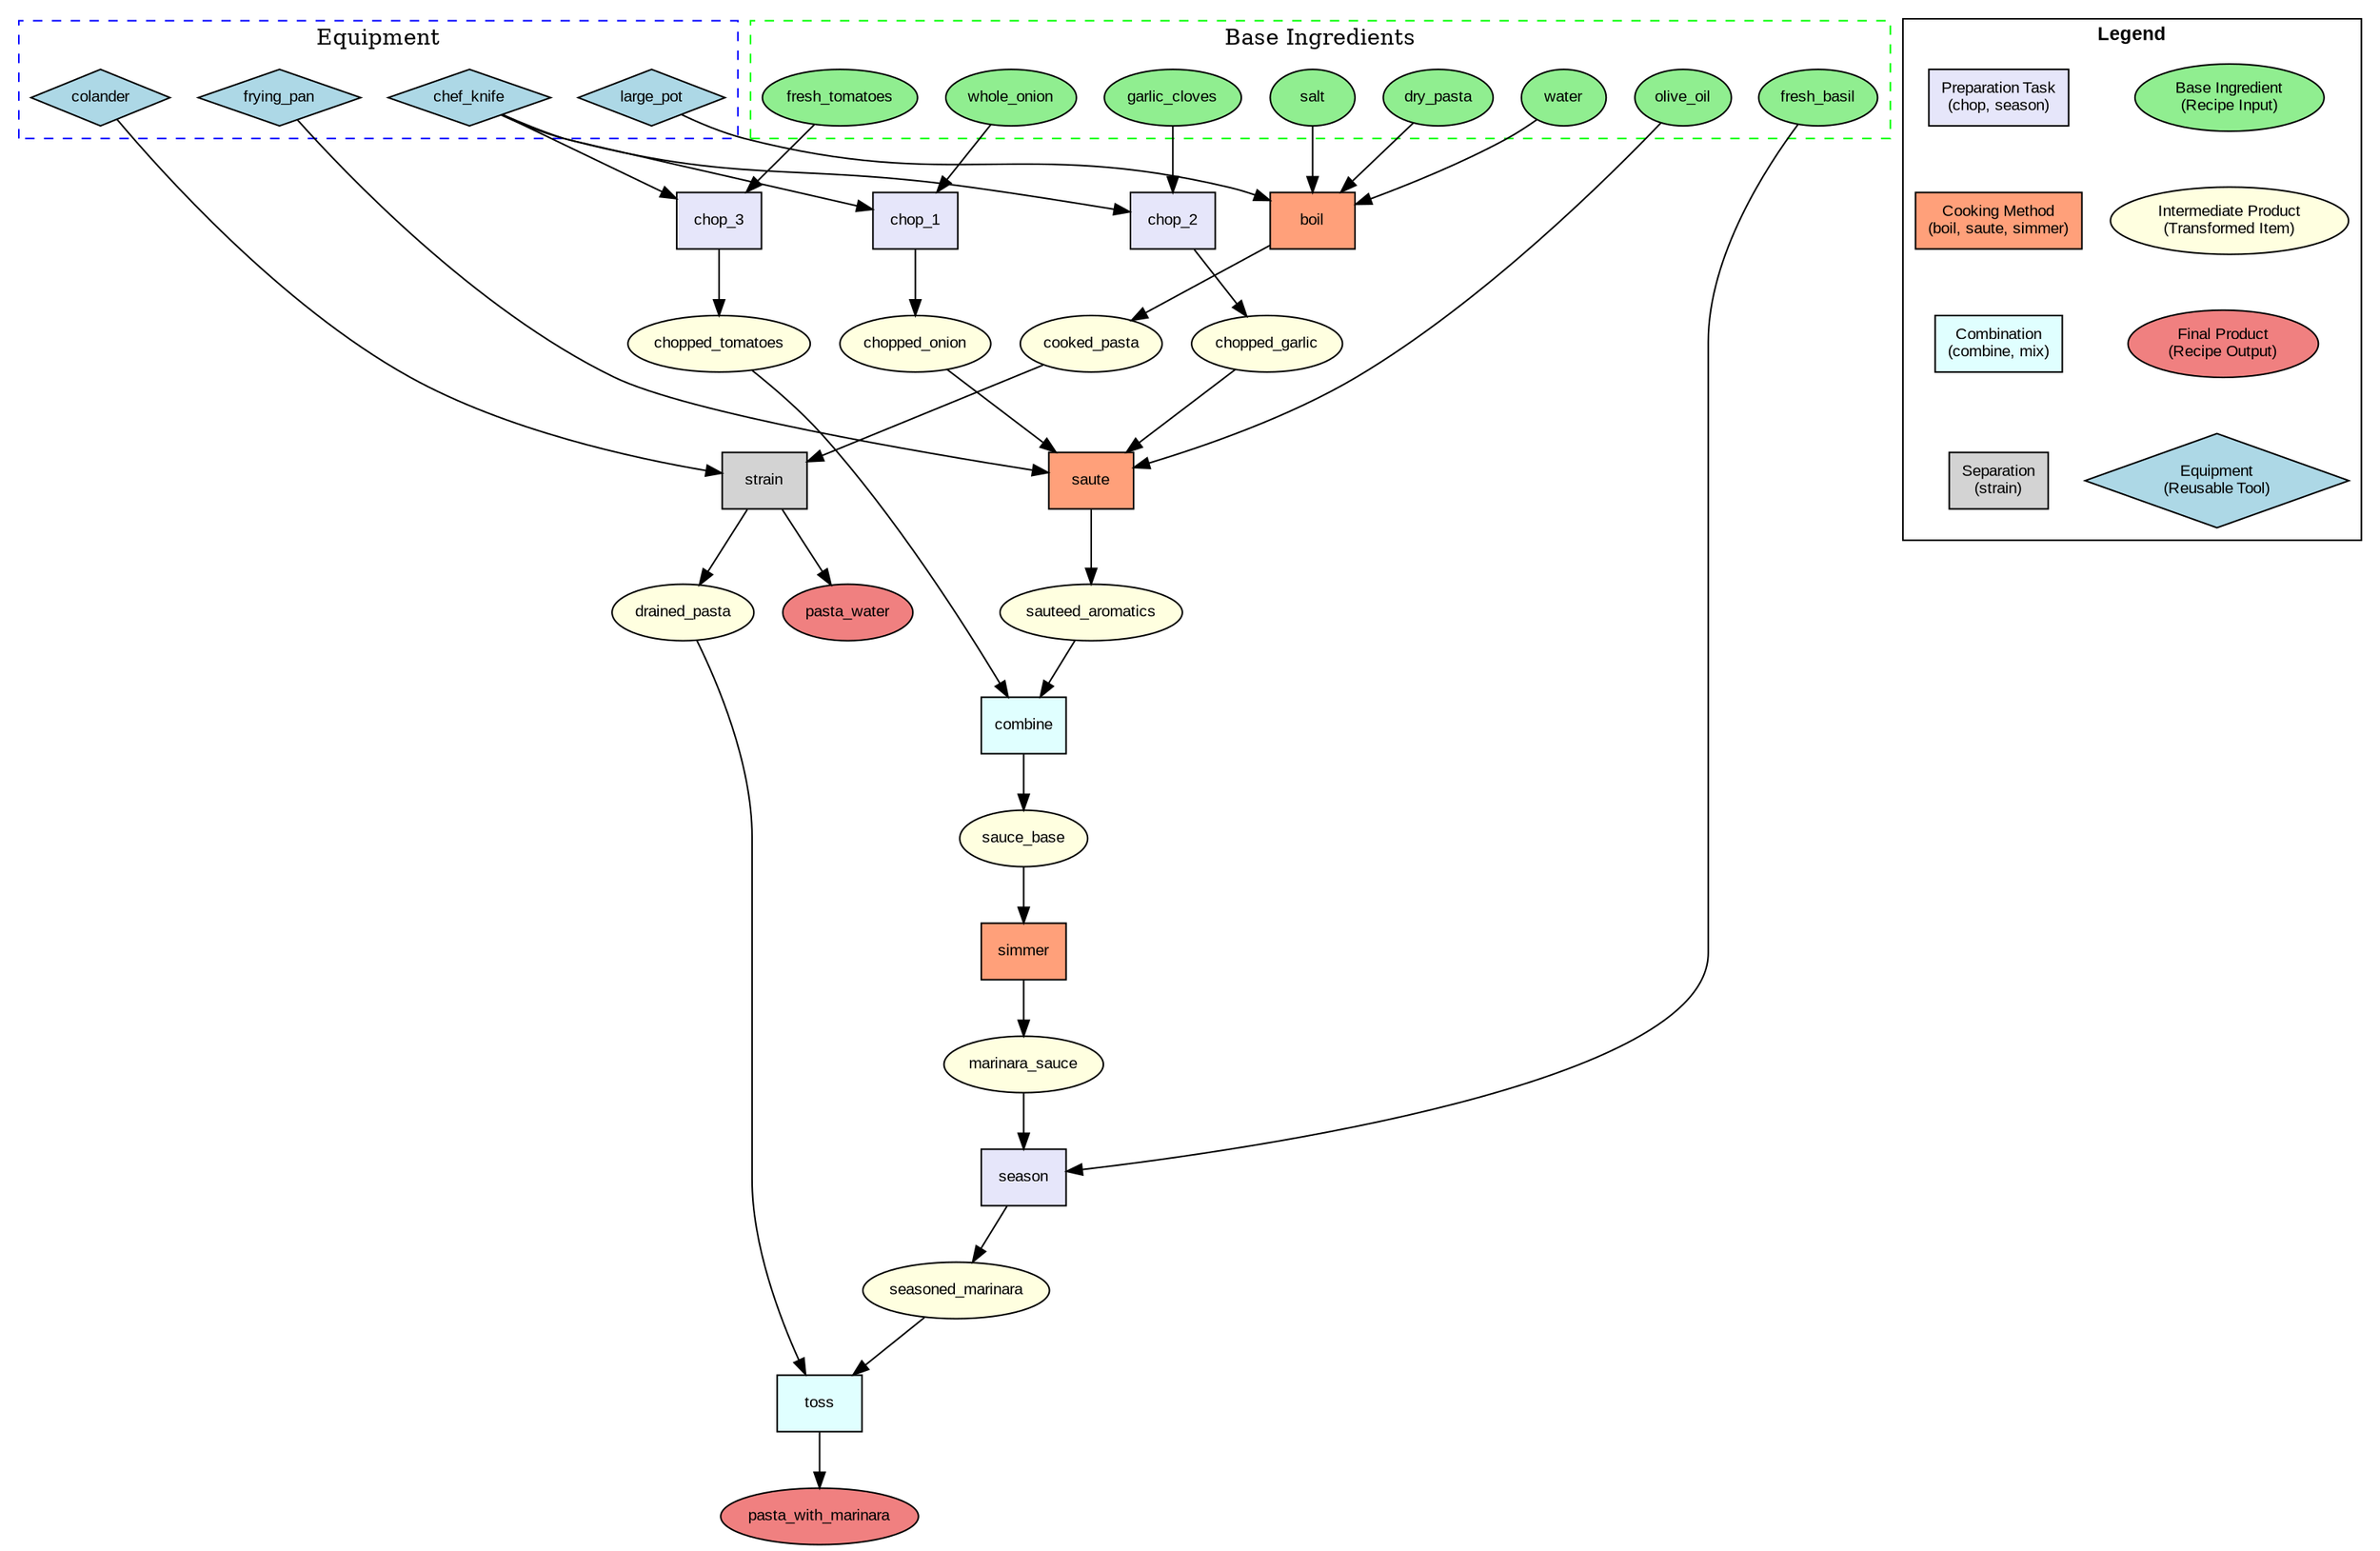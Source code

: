 digraph RecipeDAG {
    rankdir=TB;
    node [fontname="Arial", fontsize=10];
    edge [fontsize=8];

    // Subgraphs for organization
    subgraph cluster_ingredients {
        label="Base Ingredients";
        style=dashed;
        color=green;
        "fresh_tomatoes" [shape=ellipse, fillcolor=lightgreen, style=filled];
        "garlic_cloves" [shape=ellipse, fillcolor=lightgreen, style=filled];
        "fresh_basil" [shape=ellipse, fillcolor=lightgreen, style=filled];
        "olive_oil" [shape=ellipse, fillcolor=lightgreen, style=filled];
        "water" [shape=ellipse, fillcolor=lightgreen, style=filled];
        "dry_pasta" [shape=ellipse, fillcolor=lightgreen, style=filled];
        "salt" [shape=ellipse, fillcolor=lightgreen, style=filled];
        "whole_onion" [shape=ellipse, fillcolor=lightgreen, style=filled];
    }

    subgraph cluster_equipment {
        label="Equipment";
        style=dashed;
        color=blue;
        "chef_knife" [shape=diamond, fillcolor=lightblue, style=filled];
        "colander" [shape=diamond, fillcolor=lightblue, style=filled];
        "large_pot" [shape=diamond, fillcolor=lightblue, style=filled];
        "frying_pan" [shape=diamond, fillcolor=lightblue, style=filled];
    }

    // Intermediate and final products
    "chopped_garlic" [shape=ellipse, fillcolor=lightyellow, style=filled];
    "cooked_pasta" [shape=ellipse, fillcolor=lightyellow, style=filled];
    "chopped_tomatoes" [shape=ellipse, fillcolor=lightyellow, style=filled];
    "marinara_sauce" [shape=ellipse, fillcolor=lightyellow, style=filled];
    "seasoned_marinara" [shape=ellipse, fillcolor=lightyellow, style=filled];
    "chopped_onion" [shape=ellipse, fillcolor=lightyellow, style=filled];
    "pasta_with_marinara" [shape=ellipse, fillcolor=lightcoral, style=filled];
    "sauteed_aromatics" [shape=ellipse, fillcolor=lightyellow, style=filled];
    "pasta_water" [shape=ellipse, fillcolor=lightcoral, style=filled];
    "sauce_base" [shape=ellipse, fillcolor=lightyellow, style=filled];
    "drained_pasta" [shape=ellipse, fillcolor=lightyellow, style=filled];

    // Action nodes
    "chop_2" [label="chop_2", shape=box, fillcolor=lavender, style=filled];
    "boil" [label="boil", shape=box, fillcolor=lightsalmon, style=filled];
    "season" [label="season", shape=box, fillcolor=lavender, style=filled];
    "chop_3" [label="chop_3", shape=box, fillcolor=lavender, style=filled];
    "simmer" [label="simmer", shape=box, fillcolor=lightsalmon, style=filled];
    "toss" [label="toss", shape=box, fillcolor=lightcyan, style=filled];
    "combine" [label="combine", shape=box, fillcolor=lightcyan, style=filled];
    "saute" [label="saute", shape=box, fillcolor=lightsalmon, style=filled];
    "chop_1" [label="chop_1", shape=box, fillcolor=lavender, style=filled];
    "strain" [label="strain", shape=box, fillcolor=lightgray, style=filled];

    // Edges
    "chef_knife" -> "chop_2";
    "garlic_cloves" -> "chop_2";
    "chop_2" -> "chopped_garlic";
    "water" -> "boil";
    "large_pot" -> "boil";
    "dry_pasta" -> "boil";
    "salt" -> "boil";
    "boil" -> "cooked_pasta";
    "fresh_basil" -> "season";
    "marinara_sauce" -> "season";
    "season" -> "seasoned_marinara";
    "fresh_tomatoes" -> "chop_3";
    "chef_knife" -> "chop_3";
    "chop_3" -> "chopped_tomatoes";
    "sauce_base" -> "simmer";
    "simmer" -> "marinara_sauce";
    "drained_pasta" -> "toss";
    "seasoned_marinara" -> "toss";
    "toss" -> "pasta_with_marinara";
    "sauteed_aromatics" -> "combine";
    "chopped_tomatoes" -> "combine";
    "combine" -> "sauce_base";
    "chopped_garlic" -> "saute";
    "olive_oil" -> "saute";
    "frying_pan" -> "saute";
    "chopped_onion" -> "saute";
    "saute" -> "sauteed_aromatics";
    "whole_onion" -> "chop_1";
    "chef_knife" -> "chop_1";
    "chop_1" -> "chopped_onion";
    "cooked_pasta" -> "strain";
    "colander" -> "strain";
    "strain" -> "drained_pasta";
    "strain" -> "pasta_water";

    subgraph cluster_legend {
        label="Legend";
        style=filled;
        fillcolor=white;
        color=black;
        fontsize=12;
        fontname="Arial Bold";
        
        legend_input [label="Base Ingredient\n(Recipe Input)", shape=ellipse, fillcolor=lightgreen, style=filled, fontsize=10];
        legend_intermediate [label="Intermediate Product\n(Transformed Item)", shape=ellipse, fillcolor=lightyellow, style=filled, fontsize=10];
        legend_output [label="Final Product\n(Recipe Output)", shape=ellipse, fillcolor=lightcoral, style=filled, fontsize=10];
        legend_equipment [label="Equipment\n(Reusable Tool)", shape=diamond, fillcolor=lightblue, style=filled, fontsize=10];
        
        legend_prep [label="Preparation Task\n(chop, season)", shape=box, fillcolor=lavender, style=filled, fontsize=10];
        legend_cook [label="Cooking Method\n(boil, saute, simmer)", shape=box, fillcolor=lightsalmon, style=filled, fontsize=10];
        legend_combine [label="Combination\n(combine, mix)", shape=box, fillcolor=lightcyan, style=filled, fontsize=10];
        legend_separate [label="Separation\n(strain)", shape=box, fillcolor=lightgray, style=filled, fontsize=10];
        
        legend_input -> legend_intermediate -> legend_output -> legend_equipment [style=invis];
        legend_prep -> legend_cook -> legend_combine -> legend_separate [style=invis];
        
    }
}